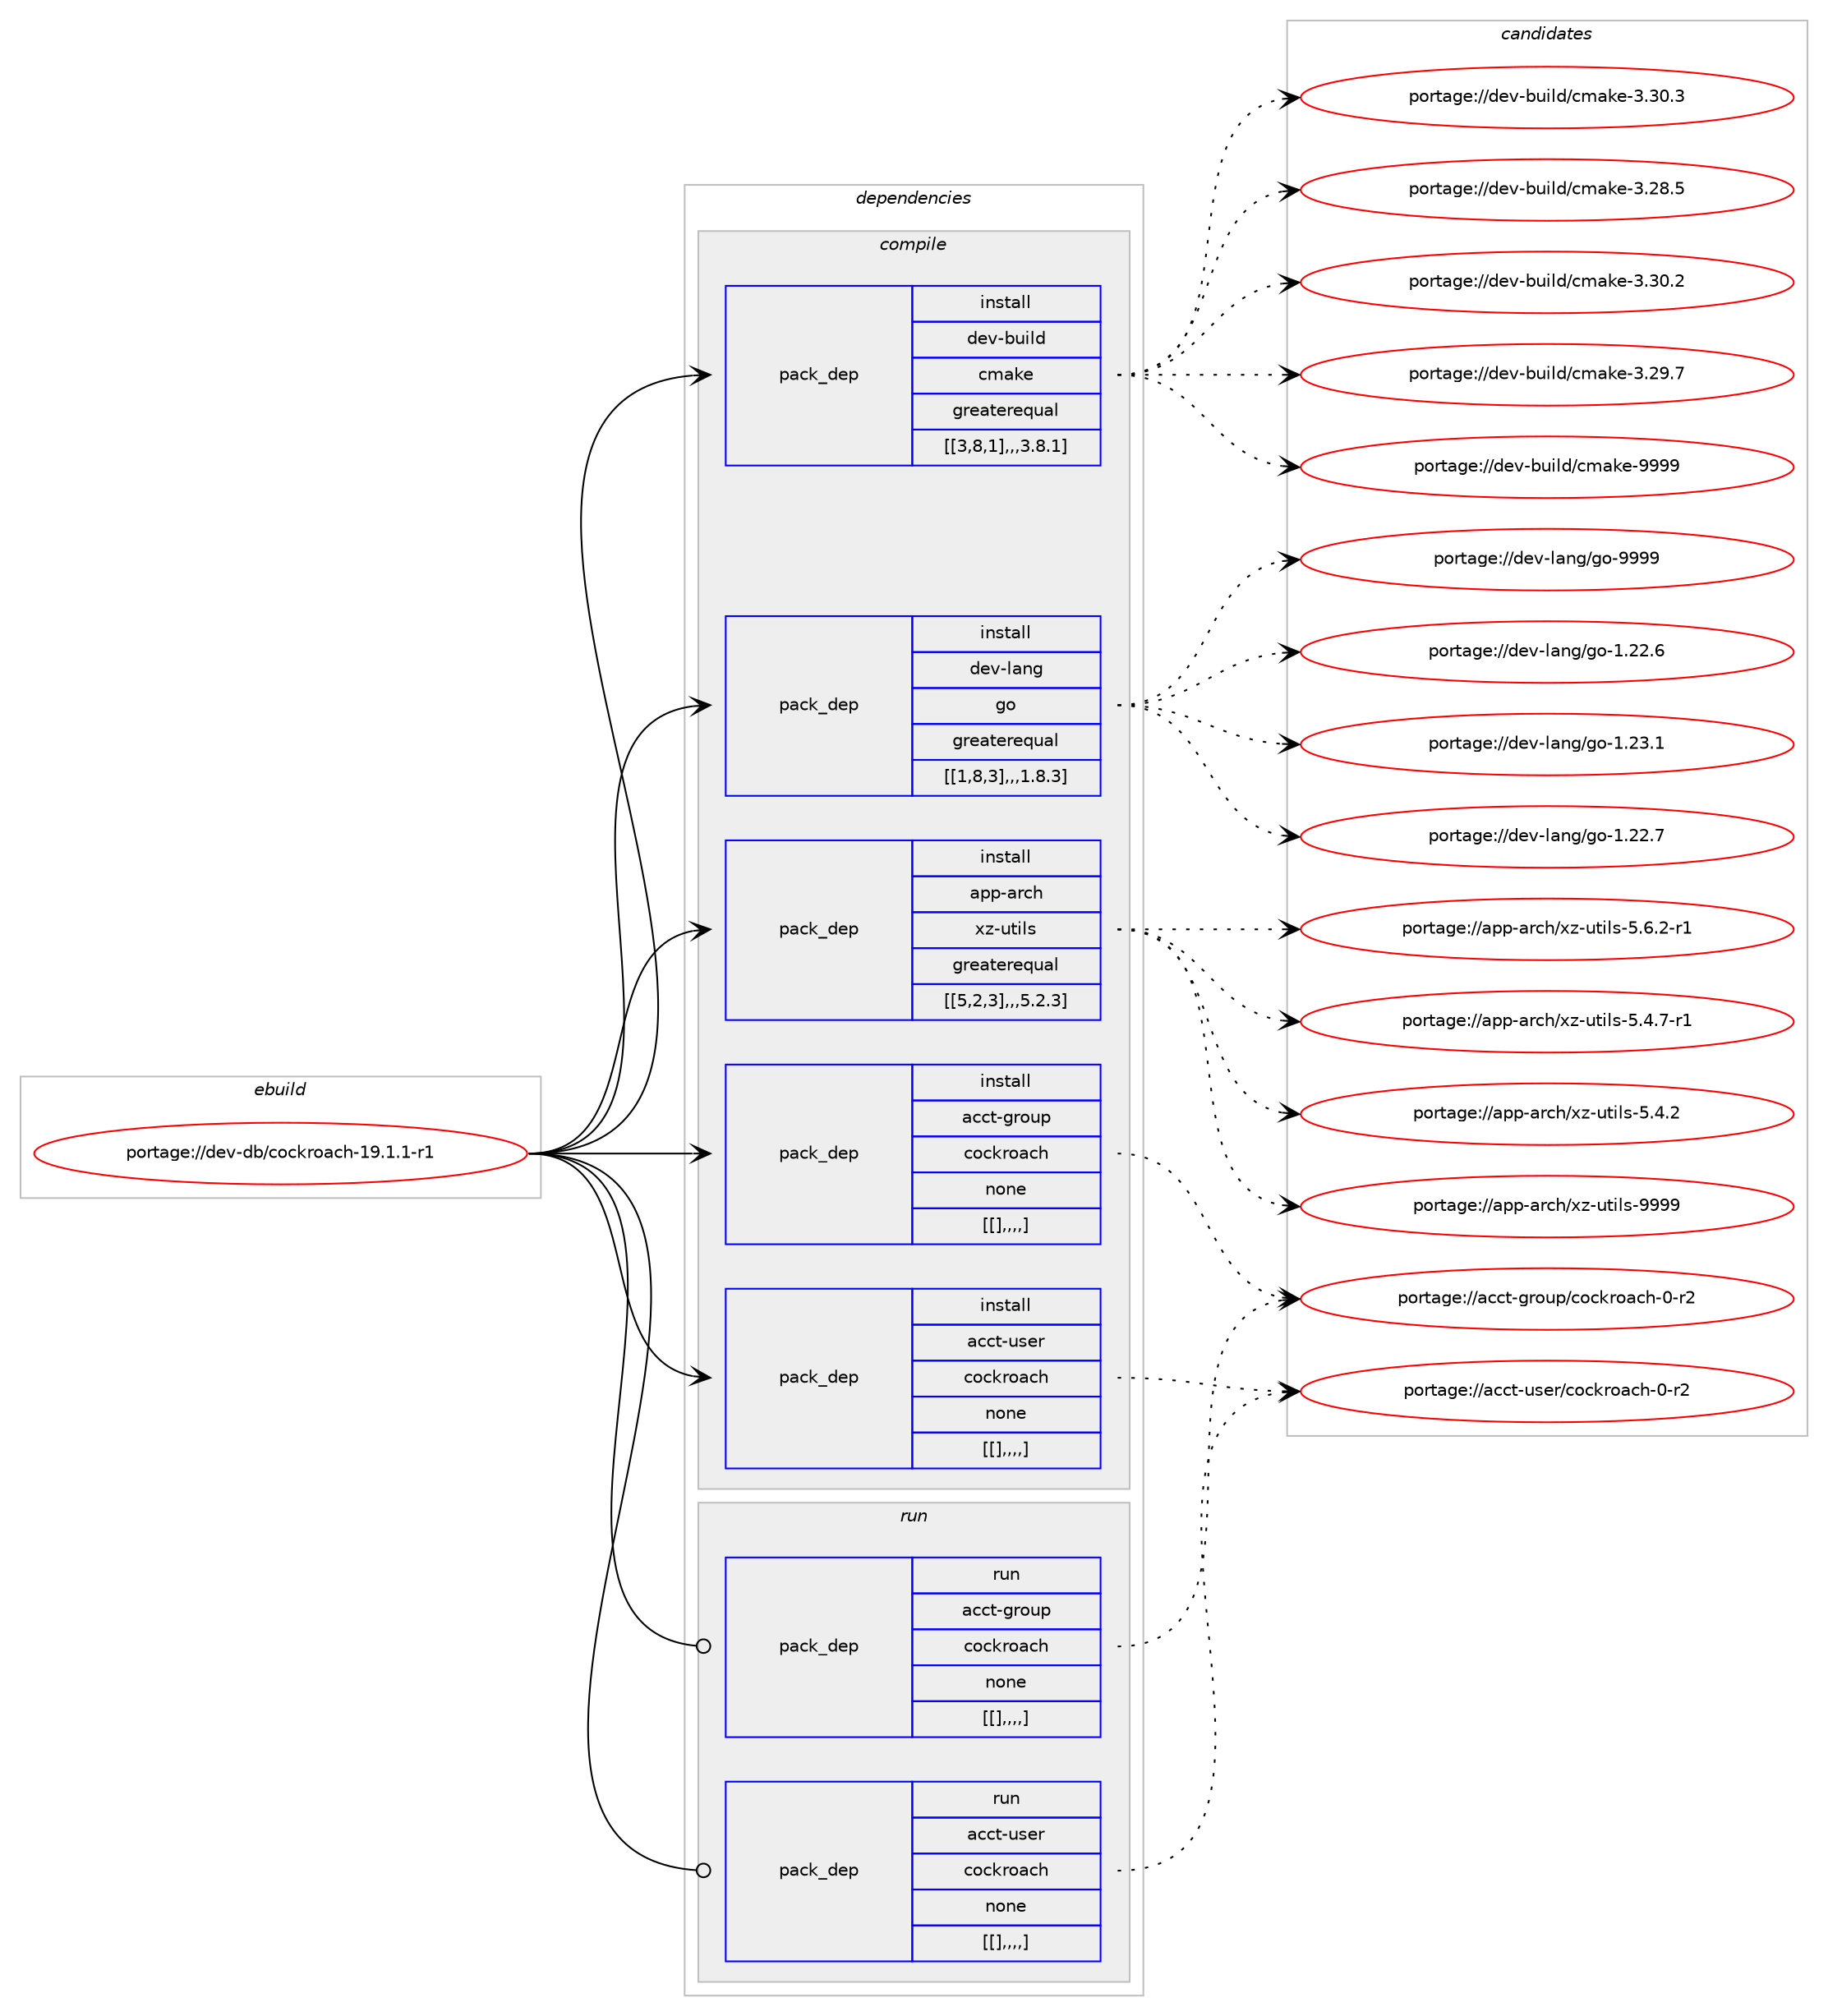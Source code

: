 digraph prolog {

# *************
# Graph options
# *************

newrank=true;
concentrate=true;
compound=true;
graph [rankdir=LR,fontname=Helvetica,fontsize=10,ranksep=1.5];#, ranksep=2.5, nodesep=0.2];
edge  [arrowhead=vee];
node  [fontname=Helvetica,fontsize=10];

# **********
# The ebuild
# **********

subgraph cluster_leftcol {
color=gray;
label=<<i>ebuild</i>>;
id [label="portage://dev-db/cockroach-19.1.1-r1", color=red, width=4, href="../dev-db/cockroach-19.1.1-r1.svg"];
}

# ****************
# The dependencies
# ****************

subgraph cluster_midcol {
color=gray;
label=<<i>dependencies</i>>;
subgraph cluster_compile {
fillcolor="#eeeeee";
style=filled;
label=<<i>compile</i>>;
subgraph pack47191 {
dependency65487 [label=<<TABLE BORDER="0" CELLBORDER="1" CELLSPACING="0" CELLPADDING="4" WIDTH="220"><TR><TD ROWSPAN="6" CELLPADDING="30">pack_dep</TD></TR><TR><TD WIDTH="110">install</TD></TR><TR><TD>acct-group</TD></TR><TR><TD>cockroach</TD></TR><TR><TD>none</TD></TR><TR><TD>[[],,,,]</TD></TR></TABLE>>, shape=none, color=blue];
}
id:e -> dependency65487:w [weight=20,style="solid",arrowhead="vee"];
subgraph pack47192 {
dependency65488 [label=<<TABLE BORDER="0" CELLBORDER="1" CELLSPACING="0" CELLPADDING="4" WIDTH="220"><TR><TD ROWSPAN="6" CELLPADDING="30">pack_dep</TD></TR><TR><TD WIDTH="110">install</TD></TR><TR><TD>acct-user</TD></TR><TR><TD>cockroach</TD></TR><TR><TD>none</TD></TR><TR><TD>[[],,,,]</TD></TR></TABLE>>, shape=none, color=blue];
}
id:e -> dependency65488:w [weight=20,style="solid",arrowhead="vee"];
subgraph pack47193 {
dependency65489 [label=<<TABLE BORDER="0" CELLBORDER="1" CELLSPACING="0" CELLPADDING="4" WIDTH="220"><TR><TD ROWSPAN="6" CELLPADDING="30">pack_dep</TD></TR><TR><TD WIDTH="110">install</TD></TR><TR><TD>app-arch</TD></TR><TR><TD>xz-utils</TD></TR><TR><TD>greaterequal</TD></TR><TR><TD>[[5,2,3],,,5.2.3]</TD></TR></TABLE>>, shape=none, color=blue];
}
id:e -> dependency65489:w [weight=20,style="solid",arrowhead="vee"];
subgraph pack47194 {
dependency65490 [label=<<TABLE BORDER="0" CELLBORDER="1" CELLSPACING="0" CELLPADDING="4" WIDTH="220"><TR><TD ROWSPAN="6" CELLPADDING="30">pack_dep</TD></TR><TR><TD WIDTH="110">install</TD></TR><TR><TD>dev-build</TD></TR><TR><TD>cmake</TD></TR><TR><TD>greaterequal</TD></TR><TR><TD>[[3,8,1],,,3.8.1]</TD></TR></TABLE>>, shape=none, color=blue];
}
id:e -> dependency65490:w [weight=20,style="solid",arrowhead="vee"];
subgraph pack47195 {
dependency65491 [label=<<TABLE BORDER="0" CELLBORDER="1" CELLSPACING="0" CELLPADDING="4" WIDTH="220"><TR><TD ROWSPAN="6" CELLPADDING="30">pack_dep</TD></TR><TR><TD WIDTH="110">install</TD></TR><TR><TD>dev-lang</TD></TR><TR><TD>go</TD></TR><TR><TD>greaterequal</TD></TR><TR><TD>[[1,8,3],,,1.8.3]</TD></TR></TABLE>>, shape=none, color=blue];
}
id:e -> dependency65491:w [weight=20,style="solid",arrowhead="vee"];
}
subgraph cluster_compileandrun {
fillcolor="#eeeeee";
style=filled;
label=<<i>compile and run</i>>;
}
subgraph cluster_run {
fillcolor="#eeeeee";
style=filled;
label=<<i>run</i>>;
subgraph pack47196 {
dependency65492 [label=<<TABLE BORDER="0" CELLBORDER="1" CELLSPACING="0" CELLPADDING="4" WIDTH="220"><TR><TD ROWSPAN="6" CELLPADDING="30">pack_dep</TD></TR><TR><TD WIDTH="110">run</TD></TR><TR><TD>acct-group</TD></TR><TR><TD>cockroach</TD></TR><TR><TD>none</TD></TR><TR><TD>[[],,,,]</TD></TR></TABLE>>, shape=none, color=blue];
}
id:e -> dependency65492:w [weight=20,style="solid",arrowhead="odot"];
subgraph pack47197 {
dependency65493 [label=<<TABLE BORDER="0" CELLBORDER="1" CELLSPACING="0" CELLPADDING="4" WIDTH="220"><TR><TD ROWSPAN="6" CELLPADDING="30">pack_dep</TD></TR><TR><TD WIDTH="110">run</TD></TR><TR><TD>acct-user</TD></TR><TR><TD>cockroach</TD></TR><TR><TD>none</TD></TR><TR><TD>[[],,,,]</TD></TR></TABLE>>, shape=none, color=blue];
}
id:e -> dependency65493:w [weight=20,style="solid",arrowhead="odot"];
}
}

# **************
# The candidates
# **************

subgraph cluster_choices {
rank=same;
color=gray;
label=<<i>candidates</i>>;

subgraph choice47191 {
color=black;
nodesep=1;
choice97999911645103114111117112479911199107114111979910445484511450 [label="portage://acct-group/cockroach-0-r2", color=red, width=4,href="../acct-group/cockroach-0-r2.svg"];
dependency65487:e -> choice97999911645103114111117112479911199107114111979910445484511450:w [style=dotted,weight="100"];
}
subgraph choice47192 {
color=black;
nodesep=1;
choice97999911645117115101114479911199107114111979910445484511450 [label="portage://acct-user/cockroach-0-r2", color=red, width=4,href="../acct-user/cockroach-0-r2.svg"];
dependency65488:e -> choice97999911645117115101114479911199107114111979910445484511450:w [style=dotted,weight="100"];
}
subgraph choice47193 {
color=black;
nodesep=1;
choice9711211245971149910447120122451171161051081154557575757 [label="portage://app-arch/xz-utils-9999", color=red, width=4,href="../app-arch/xz-utils-9999.svg"];
choice9711211245971149910447120122451171161051081154553465446504511449 [label="portage://app-arch/xz-utils-5.6.2-r1", color=red, width=4,href="../app-arch/xz-utils-5.6.2-r1.svg"];
choice9711211245971149910447120122451171161051081154553465246554511449 [label="portage://app-arch/xz-utils-5.4.7-r1", color=red, width=4,href="../app-arch/xz-utils-5.4.7-r1.svg"];
choice971121124597114991044712012245117116105108115455346524650 [label="portage://app-arch/xz-utils-5.4.2", color=red, width=4,href="../app-arch/xz-utils-5.4.2.svg"];
dependency65489:e -> choice9711211245971149910447120122451171161051081154557575757:w [style=dotted,weight="100"];
dependency65489:e -> choice9711211245971149910447120122451171161051081154553465446504511449:w [style=dotted,weight="100"];
dependency65489:e -> choice9711211245971149910447120122451171161051081154553465246554511449:w [style=dotted,weight="100"];
dependency65489:e -> choice971121124597114991044712012245117116105108115455346524650:w [style=dotted,weight="100"];
}
subgraph choice47194 {
color=black;
nodesep=1;
choice10010111845981171051081004799109971071014557575757 [label="portage://dev-build/cmake-9999", color=red, width=4,href="../dev-build/cmake-9999.svg"];
choice100101118459811710510810047991099710710145514651484651 [label="portage://dev-build/cmake-3.30.3", color=red, width=4,href="../dev-build/cmake-3.30.3.svg"];
choice100101118459811710510810047991099710710145514651484650 [label="portage://dev-build/cmake-3.30.2", color=red, width=4,href="../dev-build/cmake-3.30.2.svg"];
choice100101118459811710510810047991099710710145514650574655 [label="portage://dev-build/cmake-3.29.7", color=red, width=4,href="../dev-build/cmake-3.29.7.svg"];
choice100101118459811710510810047991099710710145514650564653 [label="portage://dev-build/cmake-3.28.5", color=red, width=4,href="../dev-build/cmake-3.28.5.svg"];
dependency65490:e -> choice10010111845981171051081004799109971071014557575757:w [style=dotted,weight="100"];
dependency65490:e -> choice100101118459811710510810047991099710710145514651484651:w [style=dotted,weight="100"];
dependency65490:e -> choice100101118459811710510810047991099710710145514651484650:w [style=dotted,weight="100"];
dependency65490:e -> choice100101118459811710510810047991099710710145514650574655:w [style=dotted,weight="100"];
dependency65490:e -> choice100101118459811710510810047991099710710145514650564653:w [style=dotted,weight="100"];
}
subgraph choice47195 {
color=black;
nodesep=1;
choice1001011184510897110103471031114557575757 [label="portage://dev-lang/go-9999", color=red, width=4,href="../dev-lang/go-9999.svg"];
choice10010111845108971101034710311145494650514649 [label="portage://dev-lang/go-1.23.1", color=red, width=4,href="../dev-lang/go-1.23.1.svg"];
choice10010111845108971101034710311145494650504655 [label="portage://dev-lang/go-1.22.7", color=red, width=4,href="../dev-lang/go-1.22.7.svg"];
choice10010111845108971101034710311145494650504654 [label="portage://dev-lang/go-1.22.6", color=red, width=4,href="../dev-lang/go-1.22.6.svg"];
dependency65491:e -> choice1001011184510897110103471031114557575757:w [style=dotted,weight="100"];
dependency65491:e -> choice10010111845108971101034710311145494650514649:w [style=dotted,weight="100"];
dependency65491:e -> choice10010111845108971101034710311145494650504655:w [style=dotted,weight="100"];
dependency65491:e -> choice10010111845108971101034710311145494650504654:w [style=dotted,weight="100"];
}
subgraph choice47196 {
color=black;
nodesep=1;
choice97999911645103114111117112479911199107114111979910445484511450 [label="portage://acct-group/cockroach-0-r2", color=red, width=4,href="../acct-group/cockroach-0-r2.svg"];
dependency65492:e -> choice97999911645103114111117112479911199107114111979910445484511450:w [style=dotted,weight="100"];
}
subgraph choice47197 {
color=black;
nodesep=1;
choice97999911645117115101114479911199107114111979910445484511450 [label="portage://acct-user/cockroach-0-r2", color=red, width=4,href="../acct-user/cockroach-0-r2.svg"];
dependency65493:e -> choice97999911645117115101114479911199107114111979910445484511450:w [style=dotted,weight="100"];
}
}

}
